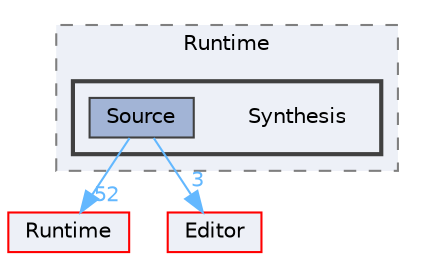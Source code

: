 digraph "Synthesis"
{
 // INTERACTIVE_SVG=YES
 // LATEX_PDF_SIZE
  bgcolor="transparent";
  edge [fontname=Helvetica,fontsize=10,labelfontname=Helvetica,labelfontsize=10];
  node [fontname=Helvetica,fontsize=10,shape=box,height=0.2,width=0.4];
  compound=true
  subgraph clusterdir_a60e1ce30f7313164a0e11a69cddad56 {
    graph [ bgcolor="#edf0f7", pencolor="grey50", label="Runtime", fontname=Helvetica,fontsize=10 style="filled,dashed", URL="dir_a60e1ce30f7313164a0e11a69cddad56.html",tooltip=""]
  subgraph clusterdir_05cd65aaf5c77fea61c1df3d64c648a9 {
    graph [ bgcolor="#edf0f7", pencolor="grey25", label="", fontname=Helvetica,fontsize=10 style="filled,bold", URL="dir_05cd65aaf5c77fea61c1df3d64c648a9.html",tooltip=""]
    dir_05cd65aaf5c77fea61c1df3d64c648a9 [shape=plaintext, label="Synthesis"];
  dir_e3de40e84846812021a9cfa80da7942a [label="Source", fillcolor="#a2b4d6", color="grey25", style="filled", URL="dir_e3de40e84846812021a9cfa80da7942a.html",tooltip=""];
  }
  }
  dir_7536b172fbd480bfd146a1b1acd6856b [label="Runtime", fillcolor="#edf0f7", color="red", style="filled", URL="dir_7536b172fbd480bfd146a1b1acd6856b.html",tooltip=""];
  dir_b26507eead720464ba2ac6bbc6dcec5f [label="Editor", fillcolor="#edf0f7", color="red", style="filled", URL="dir_b26507eead720464ba2ac6bbc6dcec5f.html",tooltip=""];
  dir_e3de40e84846812021a9cfa80da7942a->dir_7536b172fbd480bfd146a1b1acd6856b [headlabel="52", labeldistance=1.5 headhref="dir_001123_000984.html" href="dir_001123_000984.html" color="steelblue1" fontcolor="steelblue1"];
  dir_e3de40e84846812021a9cfa80da7942a->dir_b26507eead720464ba2ac6bbc6dcec5f [headlabel="3", labeldistance=1.5 headhref="dir_001123_000357.html" href="dir_001123_000357.html" color="steelblue1" fontcolor="steelblue1"];
}
